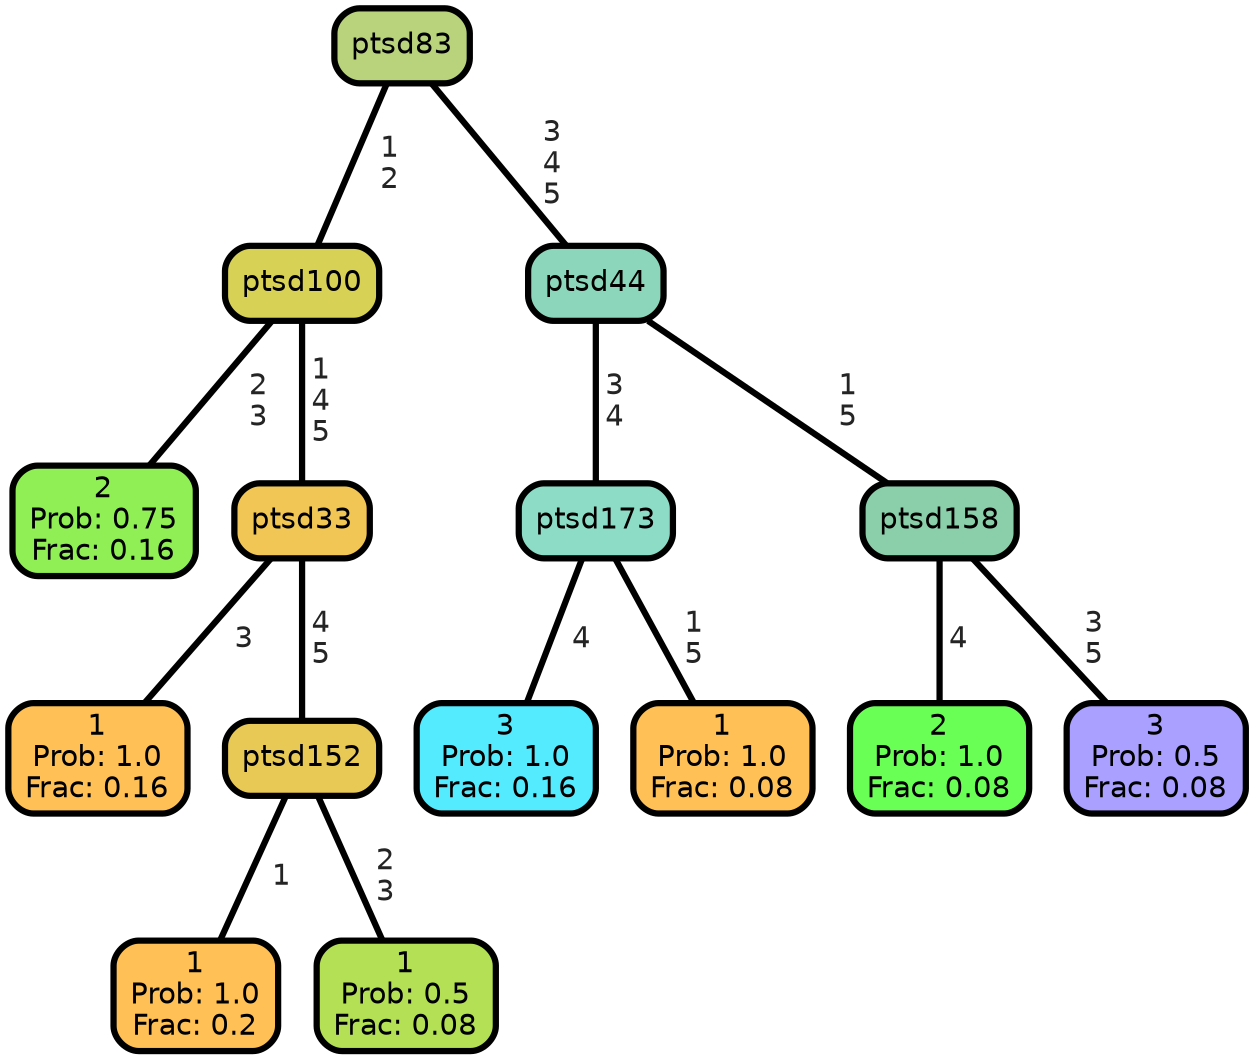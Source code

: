 graph Tree {
node [shape=box, style="filled, rounded",color="black",penwidth="3",fontcolor="black",                 fontname=helvetica] ;
graph [ranksep="0 equally", splines=straight,                 bgcolor=transparent, dpi=200] ;
edge [fontname=helvetica, fontweight=bold,fontcolor=grey14,color=black] ;
0 [label="2
Prob: 0.75
Frac: 0.16", fillcolor="#8fef55"] ;
1 [label="ptsd100", fillcolor="#d7d155"] ;
2 [label="1
Prob: 1.0
Frac: 0.16", fillcolor="#ffc155"] ;
3 [label="ptsd33", fillcolor="#f1c655"] ;
4 [label="1
Prob: 1.0
Frac: 0.2", fillcolor="#ffc155"] ;
5 [label="ptsd152", fillcolor="#e9c955"] ;
6 [label="1
Prob: 0.5
Frac: 0.08", fillcolor="#b4e055"] ;
7 [label="ptsd83", fillcolor="#b9d37d"] ;
8 [label="3
Prob: 1.0
Frac: 0.16", fillcolor="#55ebff"] ;
9 [label="ptsd173", fillcolor="#8dddc6"] ;
10 [label="1
Prob: 1.0
Frac: 0.08", fillcolor="#ffc155"] ;
11 [label="ptsd44", fillcolor="#8cd7bb"] ;
12 [label="2
Prob: 1.0
Frac: 0.08", fillcolor="#6aff55"] ;
13 [label="ptsd158", fillcolor="#8acfaa"] ;
14 [label="3
Prob: 0.5
Frac: 0.08", fillcolor="#aaa0ff"] ;
1 -- 0 [label=" 2\n 3",penwidth=3] ;
1 -- 3 [label=" 1\n 4\n 5",penwidth=3] ;
3 -- 2 [label=" 3",penwidth=3] ;
3 -- 5 [label=" 4\n 5",penwidth=3] ;
5 -- 4 [label=" 1",penwidth=3] ;
5 -- 6 [label=" 2\n 3",penwidth=3] ;
7 -- 1 [label=" 1\n 2",penwidth=3] ;
7 -- 11 [label=" 3\n 4\n 5",penwidth=3] ;
9 -- 8 [label=" 4",penwidth=3] ;
9 -- 10 [label=" 1\n 5",penwidth=3] ;
11 -- 9 [label=" 3\n 4",penwidth=3] ;
11 -- 13 [label=" 1\n 5",penwidth=3] ;
13 -- 12 [label=" 4",penwidth=3] ;
13 -- 14 [label=" 3\n 5",penwidth=3] ;
{rank = same;}}